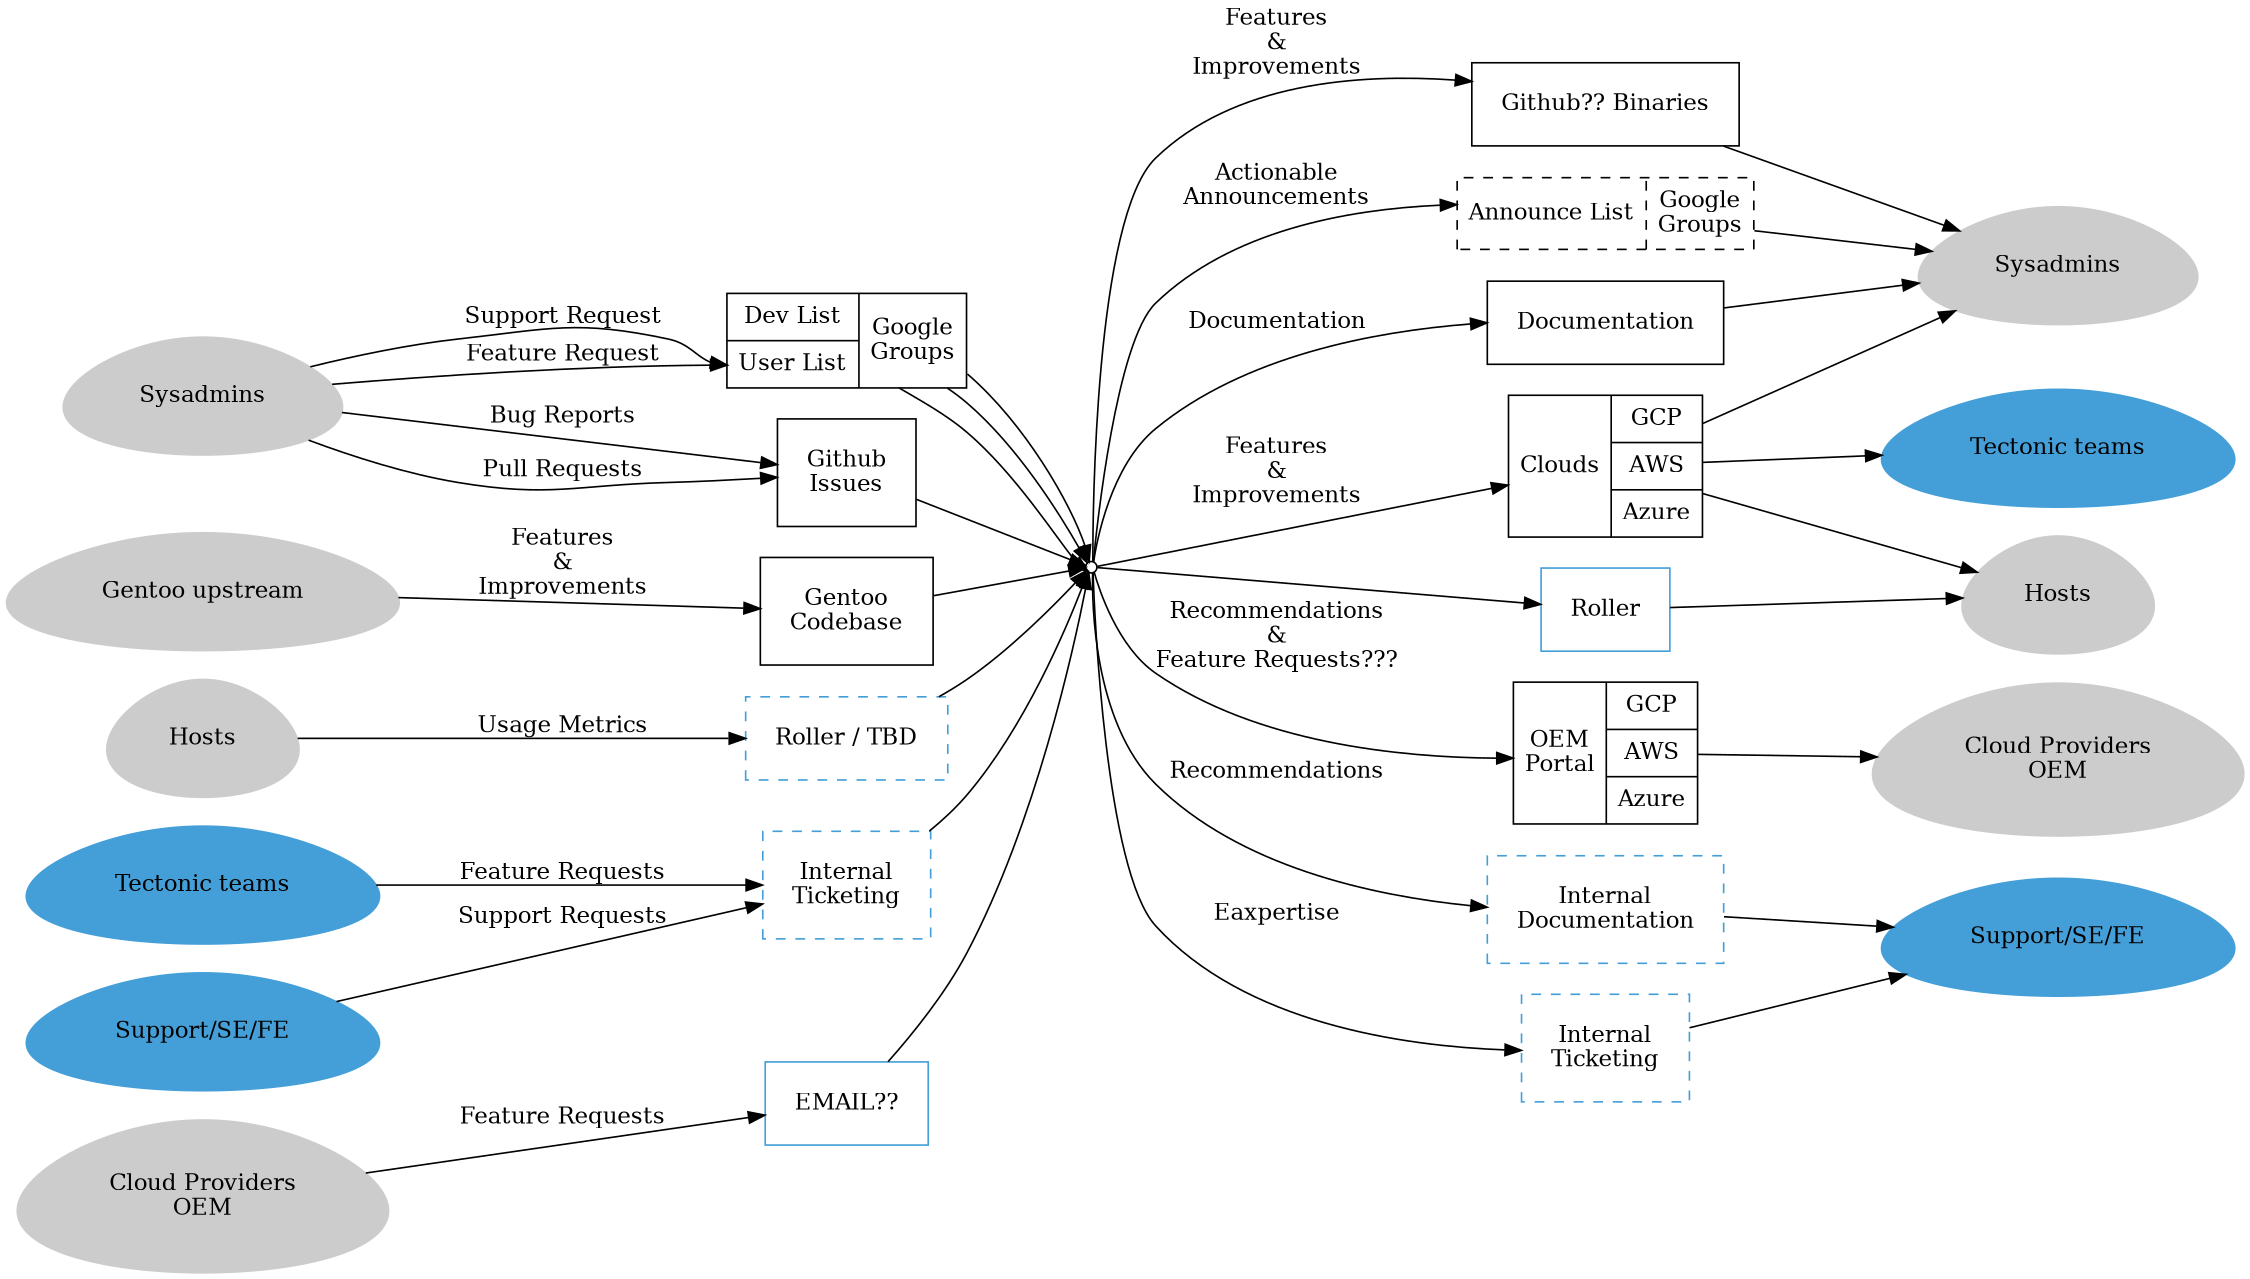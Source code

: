 /*
Value Stream Mapping for Container Linux team.

TODO:
* Feedback on bianries?  Goes to sysadmins or hosts? or both?

*/

digraph G {
  rankdir=LR;
  ranksep=1;
  size=15;
  node [margin=0.25 width=0.5 sep=110 shape=egg style=filled];

  ///////////////////////////
  // Us (stuff in the middle)
  cl [shape=circle label="" style=empty image="logo.png" width="0.1" labelloc=t margin=0]

  //////////////////////////////////////////////////
  // Producers of CL inputs (stuff of the left side)
  node[shape=egg style=filled color="#449fd8"];
  support_p [label="Support/SE/FE"];
  tectonic_p [label="Tectonic teams"];

  node[shape=egg style=filled color="#cccccc"];
  sysadmins_p [label="Sysadmins"];
  hosts_p [label="Hosts"];
  gentoo_p [label="Gentoo upstream"]
  cloud_oem_p [label="Cloud Providers\nOEM"]


  ////////////////////////////////////////////////////
  // Consumers of CL outputs (stuff of the right side)

  // Internal to CoreOS
  node[shape=egg style=filled color="#449fd8"];
  support_c [label="Support/SE/FE"];
  tectonic_c [label="Tectonic teams"];
  
  // External to CoreOS
  node[shape=egg style=filled color="#cccccc"];
  hosts_c [label="Hosts"];
  sysadmins_c [label="Sysadmins"];
  cloud_oem_c [label="Cloud Providers\nOEM"]

  ////////////////////////////
  // Interfaces

  // External to CoreOS
  node [shape=record style=empty color="black"];
  google_groups [label="{{<dev>Dev List|<user>User List}| Google\nGroups}" margin=0.1];
  google_groups_c [label="{{<announce>Announce List}| Google\nGroups}" margin=0.1 style="dashed"];
  cloud_providers [label="{Clouds|{GCP|AWS|Azure}}" margin=0.1];
  binaries [label="Github?? Binaries"];
  docs [label="Documentation"];
  github_issues [label="Github\nIssues"];
  gentoo_codebase [label="Gentoo\nCodebase"];
  cloud_oem_portal_c [label="{OEM\nPortal|{GCP|AWS|Azure}}" margin=0.1];

  // Internal to CoreOS
  node [shape=record style=empty color="#449fd8"]
  roller_c [label="Roller / TBD" style="dashed"];
  roller_p [label="Roller"];
  kb [label="Internal\nDocumentation" style="dashed"];
  internal_ticketing_p [label="Internal\nTicketing" style="dashed"];
  internal_ticketing [label="Internal\nTicketing" style="dashed"];
  email [label="EMAIL??"]

////////////////////////////////
// Edges (lines between things)

// CL <=> Tectonic
cloud_providers -> tectonic_c;
tectonic_p -> internal_ticketing_p [label="Feature Requests"]
internal_ticketing_p -> cl

// CoreOS Support Team, FE, SE
support_p -> internal_ticketing_p [label="Support Requests"]
cl -> internal_ticketing [label="Eaxpertise"]
cl -> kb [label="Recommendations"]
kb -> support_c
internal_ticketing -> support_c

// Hosts
cl -> cloud_providers [label="Features\n&\nImprovements"]
cloud_providers -> hosts_c
hosts_p -> roller_c [label="Usage Metrics"]
roller_c -> cl
cl -> roller_p
roller_p -> hosts_c

// External Sysadmins
sysadmins_p -> google_groups:user [label="Feature Request"]
sysadmins_p -> google_groups:user [label="Support Request"]
google_groups -> cl
google_groups -> cl
google_groups -> cl
sysadmins_p -> github_issues [label="Bug Reports"]
sysadmins_p -> github_issues [label="Pull Requests"]
cl -> binaries [label="Features\n&\nImprovements"]
binaries -> sysadmins_c

github_issues -> cl
cloud_providers -> sysadmins_c
cl -> docs [label="Documentation"]; docs -> sysadmins_c

// Upstream
gentoo_p -> gentoo_codebase [label="Features\n&\nImprovements"]
gentoo_codebase -> cl

// Cloud OEM

cl -> cloud_oem_portal_c [label="Recommendations\n&\nFeature Requests???"]
cloud_oem_portal_c -> cloud_oem_c

cloud_oem_p -> email [label="Feature Requests"]
email -> cl


// Announce List
cl -> google_groups_c [label="Actionable\nAnnouncements"]
google_groups_c:annouce -> sysadmins_c
}

